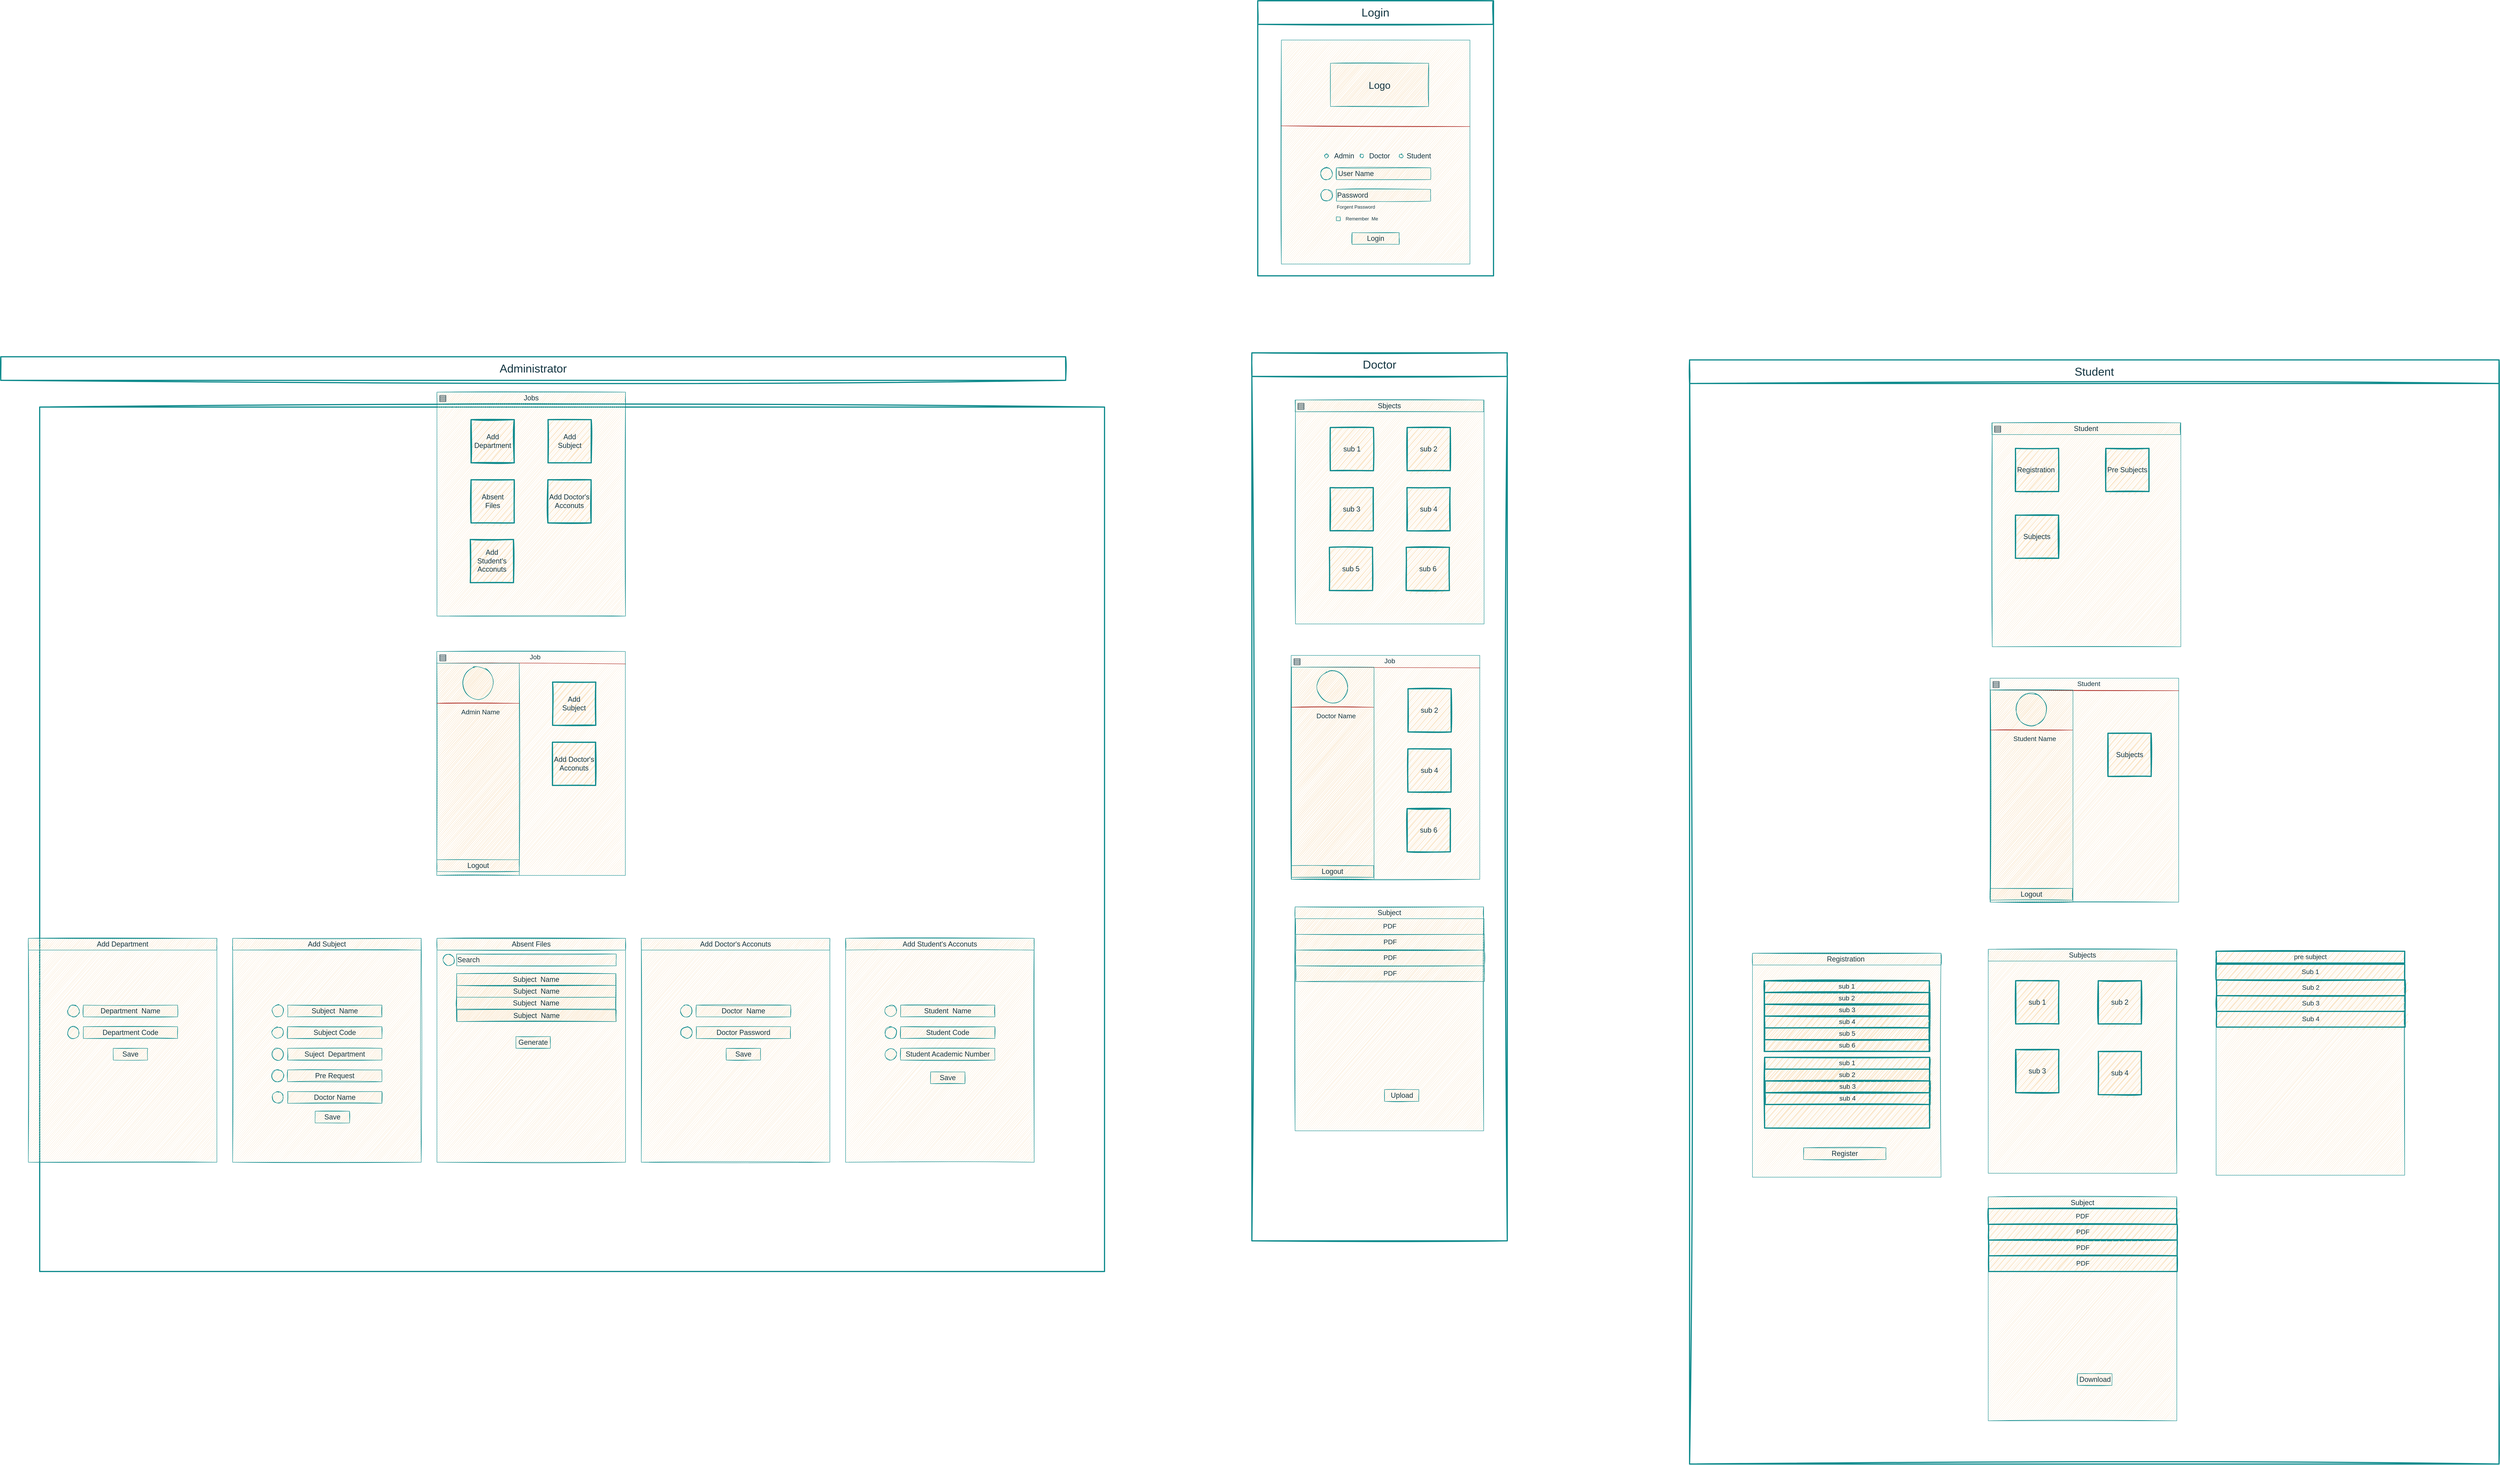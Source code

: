 <mxfile version="20.2.3" type="device"><diagram id="QL2IID3F_ySNkoBsctd7" name="Page-1"><mxGraphModel dx="8954" dy="-338" grid="0" gridSize="10" guides="1" tooltips="1" connect="1" arrows="1" fold="1" page="0" pageScale="1" pageWidth="850" pageHeight="1100" background="none" math="0" shadow="0"><root><mxCell id="0"/><mxCell id="1" parent="0"/><mxCell id="uSSM2tX6SmWe39QBtQtR-340" value="" style="rounded=0;whiteSpace=wrap;html=1;fontSize=17;strokeColor=#0F8B8D;strokeWidth=3;fillColor=none;fontColor=#143642;sketch=1;" parent="1" vertex="1"><mxGeometry x="-4255" y="1497" width="600" height="700" as="geometry"/></mxCell><mxCell id="uSSM2tX6SmWe39QBtQtR-341" value="" style="rounded=0;whiteSpace=wrap;html=1;fillColor=#FAE5C7;strokeColor=#0F8B8D;fontColor=#143642;sketch=1;" parent="1" vertex="1"><mxGeometry x="-4195" y="1596.94" width="480" height="570" as="geometry"/></mxCell><mxCell id="uSSM2tX6SmWe39QBtQtR-342" value="" style="rounded=0;whiteSpace=wrap;html=1;fontSize=18;fillColor=#FAE5C7;strokeColor=#0F8B8D;fontColor=#143642;sketch=1;" parent="1" vertex="1"><mxGeometry x="-4055" y="1921.94" width="240" height="30" as="geometry"/></mxCell><mxCell id="uSSM2tX6SmWe39QBtQtR-343" value="&lt;font style=&quot;font-size: 18px;&quot;&gt;User Name&lt;/font&gt;" style="text;html=1;strokeColor=none;fillColor=none;align=center;verticalAlign=middle;whiteSpace=wrap;rounded=0;fontColor=#143642;sketch=1;" parent="1" vertex="1"><mxGeometry x="-4055" y="1921.94" width="100" height="30" as="geometry"/></mxCell><mxCell id="uSSM2tX6SmWe39QBtQtR-344" value="" style="ellipse;whiteSpace=wrap;html=1;aspect=fixed;fontSize=18;rounded=0;fillColor=#FAE5C7;strokeColor=#0F8B8D;fontColor=#143642;sketch=1;" parent="1" vertex="1"><mxGeometry x="-4095" y="1921.94" width="30" height="30" as="geometry"/></mxCell><mxCell id="uSSM2tX6SmWe39QBtQtR-345" value="Password" style="rounded=0;whiteSpace=wrap;html=1;fontSize=18;align=left;fillColor=#FAE5C7;strokeColor=#0F8B8D;fontColor=#143642;sketch=1;" parent="1" vertex="1"><mxGeometry x="-4055" y="1976.94" width="240" height="30" as="geometry"/></mxCell><mxCell id="uSSM2tX6SmWe39QBtQtR-346" value="" style="ellipse;whiteSpace=wrap;html=1;aspect=fixed;fontSize=18;rounded=0;fillColor=#FAE5C7;strokeColor=#0F8B8D;fontColor=#143642;sketch=1;" parent="1" vertex="1"><mxGeometry x="-4095" y="1976.94" width="30" height="30" as="geometry"/></mxCell><mxCell id="uSSM2tX6SmWe39QBtQtR-347" value="Login" style="rounded=0;whiteSpace=wrap;html=1;fontSize=18;fillColor=#FAE5C7;strokeColor=#0F8B8D;fontColor=#143642;sketch=1;" parent="1" vertex="1"><mxGeometry x="-4015" y="2086.94" width="120" height="30" as="geometry"/></mxCell><mxCell id="uSSM2tX6SmWe39QBtQtR-348" value="" style="ellipse;whiteSpace=wrap;html=1;aspect=fixed;fontSize=18;rounded=0;fillColor=#FAE5C7;strokeColor=#0F8B8D;fontColor=#143642;sketch=1;" parent="1" vertex="1"><mxGeometry x="-4085" y="1886.94" width="10" height="10" as="geometry"/></mxCell><mxCell id="uSSM2tX6SmWe39QBtQtR-349" value="&lt;font style=&quot;font-size: 18px;&quot;&gt;Admin&lt;/font&gt;" style="text;html=1;strokeColor=none;fillColor=none;align=center;verticalAlign=middle;whiteSpace=wrap;rounded=0;fontColor=#143642;sketch=1;" parent="1" vertex="1"><mxGeometry x="-4065" y="1876.94" width="60" height="30" as="geometry"/></mxCell><mxCell id="uSSM2tX6SmWe39QBtQtR-350" value="" style="ellipse;whiteSpace=wrap;html=1;aspect=fixed;fontSize=18;rounded=0;fillColor=#FAE5C7;strokeColor=#0F8B8D;fontColor=#143642;sketch=1;" parent="1" vertex="1"><mxGeometry x="-3995" y="1886.94" width="10" height="10" as="geometry"/></mxCell><mxCell id="uSSM2tX6SmWe39QBtQtR-351" value="&lt;font style=&quot;font-size: 18px;&quot;&gt;Doctor&lt;/font&gt;" style="text;html=1;strokeColor=none;fillColor=none;align=center;verticalAlign=middle;whiteSpace=wrap;rounded=0;fontColor=#143642;sketch=1;" parent="1" vertex="1"><mxGeometry x="-3975" y="1876.94" width="60" height="30" as="geometry"/></mxCell><mxCell id="uSSM2tX6SmWe39QBtQtR-352" value="" style="ellipse;whiteSpace=wrap;html=1;aspect=fixed;fontSize=18;rounded=0;fillColor=#FAE5C7;strokeColor=#0F8B8D;fontColor=#143642;sketch=1;" parent="1" vertex="1"><mxGeometry x="-3895" y="1886.94" width="10" height="10" as="geometry"/></mxCell><mxCell id="uSSM2tX6SmWe39QBtQtR-353" value="&lt;font style=&quot;font-size: 18px;&quot;&gt;Student&lt;/font&gt;" style="text;html=1;strokeColor=none;fillColor=none;align=center;verticalAlign=middle;whiteSpace=wrap;rounded=0;fontColor=#143642;sketch=1;" parent="1" vertex="1"><mxGeometry x="-3875" y="1876.94" width="60" height="30" as="geometry"/></mxCell><mxCell id="uSSM2tX6SmWe39QBtQtR-354" value="&lt;font style=&quot;font-size: 12px;&quot;&gt;Forgent Password&lt;/font&gt;" style="text;html=1;strokeColor=none;fillColor=none;align=center;verticalAlign=middle;whiteSpace=wrap;rounded=0;fontColor=#143642;sketch=1;" parent="1" vertex="1"><mxGeometry x="-4085" y="2006.94" width="160" height="30" as="geometry"/></mxCell><mxCell id="uSSM2tX6SmWe39QBtQtR-355" value="" style="rounded=0;whiteSpace=wrap;html=1;fontSize=12;fillColor=#FAE5C7;strokeColor=#0F8B8D;fontColor=#143642;sketch=1;" parent="1" vertex="1"><mxGeometry x="-4055" y="2046.94" width="10" height="10" as="geometry"/></mxCell><mxCell id="uSSM2tX6SmWe39QBtQtR-356" value="Remember&amp;nbsp; Me" style="text;html=1;strokeColor=none;fillColor=none;align=center;verticalAlign=middle;whiteSpace=wrap;rounded=0;fontColor=#143642;sketch=1;" parent="1" vertex="1"><mxGeometry x="-4070" y="2046.94" width="160" height="10.06" as="geometry"/></mxCell><mxCell id="uSSM2tX6SmWe39QBtQtR-357" value="&lt;font style=&quot;font-size: 25px;&quot;&gt;Logo&lt;/font&gt;" style="rounded=0;whiteSpace=wrap;html=1;fontSize=12;fillColor=#FAE5C7;strokeColor=#0F8B8D;fontColor=#143642;sketch=1;" parent="1" vertex="1"><mxGeometry x="-4070" y="1656" width="250" height="110" as="geometry"/></mxCell><mxCell id="uSSM2tX6SmWe39QBtQtR-358" value="" style="endArrow=none;html=1;rounded=0;fontSize=25;exitX=-0.002;exitY=0.383;exitDx=0;exitDy=0;exitPerimeter=0;labelBackgroundColor=#DAD2D8;strokeColor=#A8201A;fontColor=#143642;sketch=1;" parent="1" source="uSSM2tX6SmWe39QBtQtR-341" edge="1"><mxGeometry width="50" height="50" relative="1" as="geometry"><mxPoint x="-3865" y="1836.94" as="sourcePoint"/><mxPoint x="-3715" y="1816.94" as="targetPoint"/></mxGeometry></mxCell><mxCell id="uSSM2tX6SmWe39QBtQtR-359" value="&lt;font style=&quot;font-size: 29px;&quot;&gt;Login&lt;/font&gt;" style="rounded=0;whiteSpace=wrap;html=1;fontSize=17;strokeColor=#0F8B8D;strokeWidth=3;fillColor=none;fontColor=#143642;sketch=1;" parent="1" vertex="1"><mxGeometry x="-4255" y="1497" width="599.04" height="60" as="geometry"/></mxCell><mxCell id="uSSM2tX6SmWe39QBtQtR-360" value="" style="rounded=0;whiteSpace=wrap;html=1;fontSize=17;strokeColor=#0F8B8D;strokeWidth=3;fillColor=none;fontColor=#143642;sketch=1;" parent="1" vertex="1"><mxGeometry x="-7355" y="2531" width="2710" height="2200" as="geometry"/></mxCell><mxCell id="uSSM2tX6SmWe39QBtQtR-361" value="&lt;span style=&quot;font-size: 29px;&quot;&gt;Administrator&lt;/span&gt;" style="rounded=0;whiteSpace=wrap;html=1;fontSize=17;strokeColor=#0F8B8D;strokeWidth=3;fillColor=none;fontColor=#143642;sketch=1;" parent="1" vertex="1"><mxGeometry x="-7454" y="2403" width="2710" height="60" as="geometry"/></mxCell><mxCell id="uSSM2tX6SmWe39QBtQtR-362" value="" style="rounded=0;whiteSpace=wrap;html=1;fillColor=#FAE5C7;strokeColor=#0F8B8D;fontColor=#143642;sketch=1;" parent="1" vertex="1"><mxGeometry x="-6344" y="2493" width="480" height="570" as="geometry"/></mxCell><mxCell id="uSSM2tX6SmWe39QBtQtR-363" value="Jobs" style="rounded=0;whiteSpace=wrap;html=1;fontSize=18;fillColor=#FAE5C7;strokeColor=#0F8B8D;fontColor=#143642;sketch=1;" parent="1" vertex="1"><mxGeometry x="-6344" y="2493" width="480" height="30" as="geometry"/></mxCell><mxCell id="uSSM2tX6SmWe39QBtQtR-369" value="&lt;font style=&quot;font-size: 22px;&quot;&gt;▤&lt;/font&gt;" style="text;html=1;strokeColor=none;fillColor=none;align=center;verticalAlign=middle;whiteSpace=wrap;rounded=0;fontColor=#143642;sketch=1;" parent="1" vertex="1"><mxGeometry x="-6354" y="2493" width="50" height="30" as="geometry"/></mxCell><mxCell id="uSSM2tX6SmWe39QBtQtR-370" value="" style="rounded=0;whiteSpace=wrap;html=1;fillColor=#FAE5C7;strokeColor=#0F8B8D;fontColor=#143642;sketch=1;" parent="1" vertex="1"><mxGeometry x="-6344.48" y="3153" width="480" height="570" as="geometry"/></mxCell><mxCell id="uSSM2tX6SmWe39QBtQtR-371" value="&lt;font style=&quot;font-size: 22px;&quot;&gt;▤&lt;/font&gt;" style="text;html=1;strokeColor=none;fillColor=none;align=center;verticalAlign=middle;whiteSpace=wrap;rounded=0;fontColor=#143642;sketch=1;" parent="1" vertex="1"><mxGeometry x="-6354.48" y="3153" width="50" height="30" as="geometry"/></mxCell><mxCell id="uSSM2tX6SmWe39QBtQtR-372" value="" style="endArrow=none;html=1;rounded=0;fontSize=25;exitX=-0.002;exitY=0.383;exitDx=0;exitDy=0;exitPerimeter=0;labelBackgroundColor=#DAD2D8;strokeColor=#A8201A;fontColor=#143642;sketch=1;" parent="1" edge="1"><mxGeometry width="50" height="50" relative="1" as="geometry"><mxPoint x="-6344.96" y="3183" as="sourcePoint"/><mxPoint x="-5864" y="3184.69" as="targetPoint"/></mxGeometry></mxCell><mxCell id="uSSM2tX6SmWe39QBtQtR-373" value="&lt;font style=&quot;font-size: 17px;&quot;&gt;Job&lt;/font&gt;" style="text;html=1;strokeColor=none;fillColor=none;align=center;verticalAlign=middle;whiteSpace=wrap;rounded=0;fontColor=#143642;sketch=1;" parent="1" vertex="1"><mxGeometry x="-6133.52" y="3153" width="80" height="30" as="geometry"/></mxCell><mxCell id="uSSM2tX6SmWe39QBtQtR-374" value="&lt;br&gt;&lt;br&gt;&lt;div&gt;&lt;/div&gt;&lt;br&gt;&lt;br&gt;" style="rounded=0;whiteSpace=wrap;html=1;fontSize=17;fillColor=#FAE5C7;strokeColor=#0F8B8D;fontColor=#143642;sketch=1;" parent="1" vertex="1"><mxGeometry x="-6344.48" y="3183" width="210" height="540" as="geometry"/></mxCell><mxCell id="uSSM2tX6SmWe39QBtQtR-375" value="" style="ellipse;whiteSpace=wrap;html=1;aspect=fixed;fontSize=17;rounded=0;fillColor=#FAE5C7;strokeColor=#0F8B8D;fontColor=#143642;sketch=1;" parent="1" vertex="1"><mxGeometry x="-6279.48" y="3193" width="80" height="80" as="geometry"/></mxCell><mxCell id="uSSM2tX6SmWe39QBtQtR-376" value="Admin Name" style="text;html=1;strokeColor=none;fillColor=none;align=center;verticalAlign=middle;whiteSpace=wrap;rounded=0;fontSize=17;fontColor=#143642;sketch=1;" parent="1" vertex="1"><mxGeometry x="-6286.98" y="3293" width="107.74" height="30" as="geometry"/></mxCell><mxCell id="uSSM2tX6SmWe39QBtQtR-377" value="" style="endArrow=none;html=1;rounded=0;fontSize=25;labelBackgroundColor=#DAD2D8;strokeColor=#A8201A;fontColor=#143642;sketch=1;" parent="1" edge="1"><mxGeometry width="50" height="50" relative="1" as="geometry"><mxPoint x="-6344.48" y="3285" as="sourcePoint"/><mxPoint x="-6134.48" y="3285" as="targetPoint"/></mxGeometry></mxCell><mxCell id="uSSM2tX6SmWe39QBtQtR-380" value="Logout" style="rounded=0;whiteSpace=wrap;html=1;fontSize=18;fillColor=#FAE5C7;strokeColor=#0F8B8D;fontColor=#143642;sketch=1;" parent="1" vertex="1"><mxGeometry x="-6344.48" y="3683" width="210" height="30" as="geometry"/></mxCell><mxCell id="uSSM2tX6SmWe39QBtQtR-383" value="" style="rounded=0;whiteSpace=wrap;html=1;fillColor=#FAE5C7;strokeColor=#0F8B8D;fontColor=#143642;sketch=1;" parent="1" vertex="1"><mxGeometry x="-7384" y="3883" width="480" height="570" as="geometry"/></mxCell><mxCell id="uSSM2tX6SmWe39QBtQtR-384" value="Add Department" style="rounded=0;whiteSpace=wrap;html=1;fontSize=18;fillColor=#FAE5C7;strokeColor=#0F8B8D;fontColor=#143642;sketch=1;" parent="1" vertex="1"><mxGeometry x="-7384" y="3883" width="480" height="30" as="geometry"/></mxCell><mxCell id="uSSM2tX6SmWe39QBtQtR-385" value="Department&amp;nbsp; Name" style="rounded=0;whiteSpace=wrap;html=1;fontSize=18;fillColor=#FAE5C7;strokeColor=#0F8B8D;fontColor=#143642;sketch=1;" parent="1" vertex="1"><mxGeometry x="-7244" y="4053" width="240" height="30" as="geometry"/></mxCell><mxCell id="uSSM2tX6SmWe39QBtQtR-386" value="" style="ellipse;whiteSpace=wrap;html=1;aspect=fixed;fontSize=18;rounded=0;fillColor=#FAE5C7;strokeColor=#0F8B8D;fontColor=#143642;sketch=1;" parent="1" vertex="1"><mxGeometry x="-7284" y="4053" width="30" height="30" as="geometry"/></mxCell><mxCell id="uSSM2tX6SmWe39QBtQtR-387" value="Department Code" style="rounded=0;whiteSpace=wrap;html=1;fontSize=18;align=center;fillColor=#FAE5C7;strokeColor=#0F8B8D;fontColor=#143642;sketch=1;" parent="1" vertex="1"><mxGeometry x="-7244" y="4108" width="240" height="30" as="geometry"/></mxCell><mxCell id="uSSM2tX6SmWe39QBtQtR-388" value="" style="ellipse;whiteSpace=wrap;html=1;aspect=fixed;fontSize=18;rounded=0;fillColor=#FAE5C7;strokeColor=#0F8B8D;fontColor=#143642;sketch=1;" parent="1" vertex="1"><mxGeometry x="-7284" y="4108" width="30" height="30" as="geometry"/></mxCell><mxCell id="uSSM2tX6SmWe39QBtQtR-389" value="Save" style="rounded=0;whiteSpace=wrap;html=1;fontSize=18;fillColor=#FAE5C7;strokeColor=#0F8B8D;fontColor=#143642;sketch=1;" parent="1" vertex="1"><mxGeometry x="-7167.75" y="4163" width="87.5" height="30" as="geometry"/></mxCell><mxCell id="uSSM2tX6SmWe39QBtQtR-390" value="" style="rounded=0;whiteSpace=wrap;html=1;fillColor=#FAE5C7;strokeColor=#0F8B8D;fontColor=#143642;sketch=1;" parent="1" vertex="1"><mxGeometry x="-6864" y="3883" width="480" height="570" as="geometry"/></mxCell><mxCell id="uSSM2tX6SmWe39QBtQtR-391" value="Add Subject" style="rounded=0;whiteSpace=wrap;html=1;fontSize=18;fillColor=#FAE5C7;strokeColor=#0F8B8D;fontColor=#143642;sketch=1;" parent="1" vertex="1"><mxGeometry x="-6864" y="3883" width="480" height="30" as="geometry"/></mxCell><mxCell id="uSSM2tX6SmWe39QBtQtR-392" value="Subject&amp;nbsp; Name" style="rounded=0;whiteSpace=wrap;html=1;fontSize=18;fillColor=#FAE5C7;strokeColor=#0F8B8D;fontColor=#143642;sketch=1;" parent="1" vertex="1"><mxGeometry x="-6724" y="4053" width="240" height="30" as="geometry"/></mxCell><mxCell id="uSSM2tX6SmWe39QBtQtR-393" value="" style="ellipse;whiteSpace=wrap;html=1;aspect=fixed;fontSize=18;rounded=0;fillColor=#FAE5C7;strokeColor=#0F8B8D;fontColor=#143642;sketch=1;" parent="1" vertex="1"><mxGeometry x="-6764" y="4053" width="30" height="30" as="geometry"/></mxCell><mxCell id="uSSM2tX6SmWe39QBtQtR-394" value="Subject Code" style="rounded=0;whiteSpace=wrap;html=1;fontSize=18;align=center;fillColor=#FAE5C7;strokeColor=#0F8B8D;fontColor=#143642;sketch=1;" parent="1" vertex="1"><mxGeometry x="-6724" y="4108" width="240" height="30" as="geometry"/></mxCell><mxCell id="uSSM2tX6SmWe39QBtQtR-395" value="" style="ellipse;whiteSpace=wrap;html=1;aspect=fixed;fontSize=18;rounded=0;fillColor=#FAE5C7;strokeColor=#0F8B8D;fontColor=#143642;sketch=1;" parent="1" vertex="1"><mxGeometry x="-6764" y="4108" width="30" height="30" as="geometry"/></mxCell><mxCell id="uSSM2tX6SmWe39QBtQtR-396" value="Save" style="rounded=0;whiteSpace=wrap;html=1;fontSize=18;fillColor=#FAE5C7;strokeColor=#0F8B8D;fontColor=#143642;sketch=1;" parent="1" vertex="1"><mxGeometry x="-6654" y="4323" width="87.5" height="30" as="geometry"/></mxCell><mxCell id="uSSM2tX6SmWe39QBtQtR-397" value="" style="rounded=0;whiteSpace=wrap;html=1;fillColor=#FAE5C7;strokeColor=#0F8B8D;fontColor=#143642;sketch=1;" parent="1" vertex="1"><mxGeometry x="-6344" y="3883" width="480" height="570" as="geometry"/></mxCell><mxCell id="uSSM2tX6SmWe39QBtQtR-398" value="Absent Files" style="rounded=0;whiteSpace=wrap;html=1;fontSize=18;fillColor=#FAE5C7;strokeColor=#0F8B8D;fontColor=#143642;sketch=1;" parent="1" vertex="1"><mxGeometry x="-6344" y="3883" width="480" height="30" as="geometry"/></mxCell><mxCell id="uSSM2tX6SmWe39QBtQtR-399" value="" style="rounded=0;whiteSpace=wrap;html=1;fillColor=#FAE5C7;strokeColor=#0F8B8D;fontColor=#143642;sketch=1;" parent="1" vertex="1"><mxGeometry x="-5824" y="3883" width="480" height="570" as="geometry"/></mxCell><mxCell id="uSSM2tX6SmWe39QBtQtR-400" value="Add Doctor's Acconuts" style="rounded=0;whiteSpace=wrap;html=1;fontSize=18;fillColor=#FAE5C7;strokeColor=#0F8B8D;fontColor=#143642;sketch=1;" parent="1" vertex="1"><mxGeometry x="-5824" y="3883" width="480" height="30" as="geometry"/></mxCell><mxCell id="uSSM2tX6SmWe39QBtQtR-401" value="Doctor&amp;nbsp; Name" style="rounded=0;whiteSpace=wrap;html=1;fontSize=18;fillColor=#FAE5C7;strokeColor=#0F8B8D;fontColor=#143642;sketch=1;" parent="1" vertex="1"><mxGeometry x="-5684" y="4053" width="240" height="30" as="geometry"/></mxCell><mxCell id="uSSM2tX6SmWe39QBtQtR-402" value="" style="ellipse;whiteSpace=wrap;html=1;aspect=fixed;fontSize=18;rounded=0;fillColor=#FAE5C7;strokeColor=#0F8B8D;fontColor=#143642;sketch=1;" parent="1" vertex="1"><mxGeometry x="-5724" y="4053" width="30" height="30" as="geometry"/></mxCell><mxCell id="uSSM2tX6SmWe39QBtQtR-403" value="Doctor Password" style="rounded=0;whiteSpace=wrap;html=1;fontSize=18;align=center;fillColor=#FAE5C7;strokeColor=#0F8B8D;fontColor=#143642;sketch=1;" parent="1" vertex="1"><mxGeometry x="-5684" y="4108" width="240" height="30" as="geometry"/></mxCell><mxCell id="uSSM2tX6SmWe39QBtQtR-404" value="" style="ellipse;whiteSpace=wrap;html=1;aspect=fixed;fontSize=18;rounded=0;fillColor=#FAE5C7;strokeColor=#0F8B8D;fontColor=#143642;sketch=1;" parent="1" vertex="1"><mxGeometry x="-5724" y="4108" width="30" height="30" as="geometry"/></mxCell><mxCell id="uSSM2tX6SmWe39QBtQtR-405" value="Save" style="rounded=0;whiteSpace=wrap;html=1;fontSize=18;fillColor=#FAE5C7;strokeColor=#0F8B8D;fontColor=#143642;sketch=1;" parent="1" vertex="1"><mxGeometry x="-5607.75" y="4163" width="87.5" height="30" as="geometry"/></mxCell><mxCell id="uSSM2tX6SmWe39QBtQtR-406" value="" style="rounded=0;whiteSpace=wrap;html=1;fillColor=#FAE5C7;strokeColor=#0F8B8D;fontColor=#143642;sketch=1;" parent="1" vertex="1"><mxGeometry x="-5304" y="3883" width="480" height="570" as="geometry"/></mxCell><mxCell id="uSSM2tX6SmWe39QBtQtR-407" value="Add Student's Acconuts" style="rounded=0;whiteSpace=wrap;html=1;fontSize=18;fillColor=#FAE5C7;strokeColor=#0F8B8D;fontColor=#143642;sketch=1;" parent="1" vertex="1"><mxGeometry x="-5304" y="3883" width="480" height="30" as="geometry"/></mxCell><mxCell id="uSSM2tX6SmWe39QBtQtR-408" value="Student&amp;nbsp; Name" style="rounded=0;whiteSpace=wrap;html=1;fontSize=18;fillColor=#FAE5C7;strokeColor=#0F8B8D;fontColor=#143642;sketch=1;" parent="1" vertex="1"><mxGeometry x="-5164" y="4053" width="240" height="30" as="geometry"/></mxCell><mxCell id="uSSM2tX6SmWe39QBtQtR-409" value="" style="ellipse;whiteSpace=wrap;html=1;aspect=fixed;fontSize=18;rounded=0;fillColor=#FAE5C7;strokeColor=#0F8B8D;fontColor=#143642;sketch=1;" parent="1" vertex="1"><mxGeometry x="-5204" y="4053" width="30" height="30" as="geometry"/></mxCell><mxCell id="uSSM2tX6SmWe39QBtQtR-410" value="Student Code" style="rounded=0;whiteSpace=wrap;html=1;fontSize=18;align=center;fillColor=#FAE5C7;strokeColor=#0F8B8D;fontColor=#143642;sketch=1;" parent="1" vertex="1"><mxGeometry x="-5164" y="4108" width="240" height="30" as="geometry"/></mxCell><mxCell id="uSSM2tX6SmWe39QBtQtR-411" value="" style="ellipse;whiteSpace=wrap;html=1;aspect=fixed;fontSize=18;rounded=0;fillColor=#FAE5C7;strokeColor=#0F8B8D;fontColor=#143642;sketch=1;" parent="1" vertex="1"><mxGeometry x="-5204" y="4108" width="30" height="30" as="geometry"/></mxCell><mxCell id="uSSM2tX6SmWe39QBtQtR-412" value="Save" style="rounded=0;whiteSpace=wrap;html=1;fontSize=18;fillColor=#FAE5C7;strokeColor=#0F8B8D;fontColor=#143642;sketch=1;" parent="1" vertex="1"><mxGeometry x="-5087.75" y="4223" width="87.5" height="30" as="geometry"/></mxCell><mxCell id="uSSM2tX6SmWe39QBtQtR-413" value="Suject&amp;nbsp; Department" style="rounded=0;whiteSpace=wrap;html=1;fontSize=18;fillColor=#FAE5C7;strokeColor=#0F8B8D;fontColor=#143642;sketch=1;" parent="1" vertex="1"><mxGeometry x="-6724" y="4163" width="240" height="30" as="geometry"/></mxCell><mxCell id="uSSM2tX6SmWe39QBtQtR-414" value="" style="ellipse;whiteSpace=wrap;html=1;aspect=fixed;fontSize=18;rounded=0;fillColor=#FAE5C7;strokeColor=#0F8B8D;fontColor=#143642;sketch=1;" parent="1" vertex="1"><mxGeometry x="-6764" y="4163" width="30" height="30" as="geometry"/></mxCell><mxCell id="uSSM2tX6SmWe39QBtQtR-415" value="Pre Request" style="rounded=0;whiteSpace=wrap;html=1;fontSize=18;align=center;fillColor=#FAE5C7;strokeColor=#0F8B8D;fontColor=#143642;sketch=1;" parent="1" vertex="1"><mxGeometry x="-6724" y="4218" width="240" height="30" as="geometry"/></mxCell><mxCell id="uSSM2tX6SmWe39QBtQtR-416" value="" style="ellipse;whiteSpace=wrap;html=1;aspect=fixed;fontSize=18;rounded=0;fillColor=#FAE5C7;strokeColor=#0F8B8D;fontColor=#143642;sketch=1;" parent="1" vertex="1"><mxGeometry x="-6764" y="4218" width="30" height="30" as="geometry"/></mxCell><mxCell id="uSSM2tX6SmWe39QBtQtR-417" value="Generate" style="rounded=0;whiteSpace=wrap;html=1;fontSize=18;fillColor=#FAE5C7;strokeColor=#0F8B8D;fontColor=#143642;sketch=1;" parent="1" vertex="1"><mxGeometry x="-6142.99" y="4133" width="87.5" height="30" as="geometry"/></mxCell><mxCell id="uSSM2tX6SmWe39QBtQtR-418" value="Student Academic Number" style="rounded=0;whiteSpace=wrap;html=1;fontSize=18;align=center;fillColor=#FAE5C7;strokeColor=#0F8B8D;fontColor=#143642;sketch=1;" parent="1" vertex="1"><mxGeometry x="-5164" y="4163" width="240" height="30" as="geometry"/></mxCell><mxCell id="uSSM2tX6SmWe39QBtQtR-419" value="" style="ellipse;whiteSpace=wrap;html=1;aspect=fixed;fontSize=18;rounded=0;fillColor=#FAE5C7;strokeColor=#0F8B8D;fontColor=#143642;sketch=1;" parent="1" vertex="1"><mxGeometry x="-5204" y="4163" width="30" height="30" as="geometry"/></mxCell><mxCell id="uSSM2tX6SmWe39QBtQtR-420" value="Doctor Name" style="rounded=0;whiteSpace=wrap;html=1;fontSize=18;align=center;fillColor=#FAE5C7;strokeColor=#0F8B8D;fontColor=#143642;sketch=1;" parent="1" vertex="1"><mxGeometry x="-6724" y="4273" width="240" height="30" as="geometry"/></mxCell><mxCell id="uSSM2tX6SmWe39QBtQtR-421" value="" style="ellipse;whiteSpace=wrap;html=1;aspect=fixed;fontSize=18;rounded=0;fillColor=#FAE5C7;strokeColor=#0F8B8D;fontColor=#143642;sketch=1;" parent="1" vertex="1"><mxGeometry x="-6764" y="4273" width="30" height="30" as="geometry"/></mxCell><mxCell id="uSSM2tX6SmWe39QBtQtR-422" value="Search" style="rounded=0;whiteSpace=wrap;html=1;fontSize=18;align=left;fillColor=#FAE5C7;strokeColor=#0F8B8D;fontColor=#143642;sketch=1;" parent="1" vertex="1"><mxGeometry x="-6294" y="3923" width="406.25" height="30" as="geometry"/></mxCell><mxCell id="uSSM2tX6SmWe39QBtQtR-423" value="" style="ellipse;whiteSpace=wrap;html=1;aspect=fixed;fontSize=18;rounded=0;fillColor=#FAE5C7;strokeColor=#0F8B8D;fontColor=#143642;sketch=1;" parent="1" vertex="1"><mxGeometry x="-6329.24" y="3923" width="30" height="30" as="geometry"/></mxCell><mxCell id="uSSM2tX6SmWe39QBtQtR-424" value="" style="rounded=0;whiteSpace=wrap;html=1;fillColor=#FAE5C7;strokeColor=#0F8B8D;fontColor=#143642;sketch=1;" parent="1" vertex="1"><mxGeometry x="-6294" y="3973" width="405.72" height="122" as="geometry"/></mxCell><mxCell id="uSSM2tX6SmWe39QBtQtR-425" value="Subject&amp;nbsp; Name" style="rounded=0;whiteSpace=wrap;html=1;fontSize=18;fillColor=#FAE5C7;strokeColor=#0F8B8D;fontColor=#143642;sketch=1;" parent="1" vertex="1"><mxGeometry x="-6294" y="3973" width="405" height="30" as="geometry"/></mxCell><mxCell id="uSSM2tX6SmWe39QBtQtR-426" value="Subject&amp;nbsp; Name" style="rounded=0;whiteSpace=wrap;html=1;fontSize=18;fillColor=#FAE5C7;strokeColor=#0F8B8D;fontColor=#143642;sketch=1;" parent="1" vertex="1"><mxGeometry x="-6294" y="4003" width="406" height="30" as="geometry"/></mxCell><mxCell id="uSSM2tX6SmWe39QBtQtR-427" value="Subject&amp;nbsp; Name" style="rounded=0;whiteSpace=wrap;html=1;fontSize=18;fillColor=#FAE5C7;strokeColor=#0F8B8D;fontColor=#143642;sketch=1;" parent="1" vertex="1"><mxGeometry x="-6294" y="4033" width="405" height="30" as="geometry"/></mxCell><mxCell id="uSSM2tX6SmWe39QBtQtR-430" value="" style="rounded=0;whiteSpace=wrap;html=1;fontSize=17;strokeColor=#0F8B8D;strokeWidth=3;fillColor=none;fontColor=#143642;sketch=1;" parent="1" vertex="1"><mxGeometry x="-4270" y="2453" width="650" height="2200" as="geometry"/></mxCell><mxCell id="uSSM2tX6SmWe39QBtQtR-431" value="&lt;span style=&quot;font-size: 29px;&quot;&gt;Doctor&lt;/span&gt;" style="rounded=0;whiteSpace=wrap;html=1;fontSize=17;strokeColor=#0F8B8D;strokeWidth=3;fillColor=none;fontColor=#143642;sketch=1;" parent="1" vertex="1"><mxGeometry x="-4270" y="2393" width="650" height="60" as="geometry"/></mxCell><mxCell id="uSSM2tX6SmWe39QBtQtR-513" value="" style="rounded=0;whiteSpace=wrap;html=1;fillColor=#FAE5C7;strokeColor=#0F8B8D;fontColor=#143642;sketch=1;" parent="1" vertex="1"><mxGeometry x="-4170" y="3163" width="480" height="570" as="geometry"/></mxCell><mxCell id="uSSM2tX6SmWe39QBtQtR-515" value="&lt;font style=&quot;font-size: 22px;&quot;&gt;▤&lt;/font&gt;" style="text;html=1;strokeColor=none;fillColor=none;align=center;verticalAlign=middle;whiteSpace=wrap;rounded=0;fontColor=#143642;sketch=1;" parent="1" vertex="1"><mxGeometry x="-4180" y="3163" width="50" height="30" as="geometry"/></mxCell><mxCell id="uSSM2tX6SmWe39QBtQtR-516" value="" style="endArrow=none;html=1;rounded=0;fontSize=25;exitX=-0.002;exitY=0.383;exitDx=0;exitDy=0;exitPerimeter=0;labelBackgroundColor=#DAD2D8;strokeColor=#A8201A;fontColor=#143642;sketch=1;" parent="1" edge="1"><mxGeometry width="50" height="50" relative="1" as="geometry"><mxPoint x="-4170.48" y="3193" as="sourcePoint"/><mxPoint x="-3689.52" y="3194.69" as="targetPoint"/></mxGeometry></mxCell><mxCell id="uSSM2tX6SmWe39QBtQtR-517" value="&lt;font style=&quot;font-size: 17px;&quot;&gt;Job&lt;/font&gt;" style="text;html=1;strokeColor=none;fillColor=none;align=center;verticalAlign=middle;whiteSpace=wrap;rounded=0;fontColor=#143642;sketch=1;" parent="1" vertex="1"><mxGeometry x="-3959.04" y="3163" width="80" height="30" as="geometry"/></mxCell><mxCell id="uSSM2tX6SmWe39QBtQtR-518" value="&lt;br&gt;&lt;br&gt;&lt;div&gt;&lt;/div&gt;&lt;br&gt;&lt;br&gt;" style="rounded=0;whiteSpace=wrap;html=1;fontSize=17;fillColor=#FAE5C7;strokeColor=#0F8B8D;fontColor=#143642;sketch=1;" parent="1" vertex="1"><mxGeometry x="-4169.04" y="3193" width="210" height="540" as="geometry"/></mxCell><mxCell id="uSSM2tX6SmWe39QBtQtR-519" value="" style="ellipse;whiteSpace=wrap;html=1;aspect=fixed;fontSize=17;rounded=0;fillColor=#FAE5C7;strokeColor=#0F8B8D;fontColor=#143642;sketch=1;" parent="1" vertex="1"><mxGeometry x="-4105" y="3203" width="80" height="80" as="geometry"/></mxCell><mxCell id="uSSM2tX6SmWe39QBtQtR-520" value="Doctor Name" style="text;html=1;strokeColor=none;fillColor=none;align=center;verticalAlign=middle;whiteSpace=wrap;rounded=0;fontSize=17;fontColor=#143642;sketch=1;" parent="1" vertex="1"><mxGeometry x="-4112.5" y="3303" width="112.5" height="30" as="geometry"/></mxCell><mxCell id="uSSM2tX6SmWe39QBtQtR-521" value="" style="endArrow=none;html=1;rounded=0;fontSize=25;labelBackgroundColor=#DAD2D8;strokeColor=#A8201A;fontColor=#143642;sketch=1;" parent="1" edge="1"><mxGeometry width="50" height="50" relative="1" as="geometry"><mxPoint x="-4170" y="3295" as="sourcePoint"/><mxPoint x="-3960" y="3295" as="targetPoint"/></mxGeometry></mxCell><mxCell id="uSSM2tX6SmWe39QBtQtR-522" value="Logout" style="rounded=0;whiteSpace=wrap;html=1;fontSize=18;fillColor=#FAE5C7;strokeColor=#0F8B8D;fontColor=#143642;sketch=1;" parent="1" vertex="1"><mxGeometry x="-4170" y="3698" width="210" height="30" as="geometry"/></mxCell><mxCell id="uSSM2tX6SmWe39QBtQtR-523" value="" style="rounded=0;whiteSpace=wrap;html=1;fillColor=#FAE5C7;strokeColor=#0F8B8D;fontColor=#143642;sketch=1;" parent="1" vertex="1"><mxGeometry x="-4160" y="3803" width="480" height="570" as="geometry"/></mxCell><mxCell id="uSSM2tX6SmWe39QBtQtR-524" value="Subject" style="rounded=0;whiteSpace=wrap;html=1;fontSize=18;fillColor=#FAE5C7;strokeColor=#0F8B8D;fontColor=#143642;sketch=1;" parent="1" vertex="1"><mxGeometry x="-4160" y="3803" width="480" height="30" as="geometry"/></mxCell><mxCell id="uSSM2tX6SmWe39QBtQtR-525" value="" style="rounded=0;whiteSpace=wrap;html=1;fillColor=#FAE5C7;strokeColor=#0F8B8D;fontColor=#143642;sketch=1;" parent="1" vertex="1"><mxGeometry x="-4159.04" y="2513" width="480" height="570" as="geometry"/></mxCell><mxCell id="uSSM2tX6SmWe39QBtQtR-531" value="Sbjects" style="rounded=0;whiteSpace=wrap;html=1;fontSize=18;fillColor=#FAE5C7;strokeColor=#0F8B8D;fontColor=#143642;sketch=1;" parent="1" vertex="1"><mxGeometry x="-4160" y="2513" width="480" height="30" as="geometry"/></mxCell><mxCell id="uSSM2tX6SmWe39QBtQtR-532" value="&lt;font style=&quot;font-size: 22px;&quot;&gt;▤&lt;/font&gt;" style="text;html=1;strokeColor=none;fillColor=none;align=center;verticalAlign=middle;whiteSpace=wrap;rounded=0;fontColor=#143642;sketch=1;" parent="1" vertex="1"><mxGeometry x="-4170" y="2513" width="50" height="30" as="geometry"/></mxCell><mxCell id="uSSM2tX6SmWe39QBtQtR-536" value="PDF" style="rounded=0;whiteSpace=wrap;html=1;fontSize=17;strokeColor=#0F8B8D;strokeWidth=1;fillColor=#FAE5C7;fontColor=#143642;sketch=1;" parent="1" vertex="1"><mxGeometry x="-4159.04" y="3833" width="480" height="40" as="geometry"/></mxCell><mxCell id="uSSM2tX6SmWe39QBtQtR-537" value="PDF" style="rounded=0;whiteSpace=wrap;html=1;fontSize=17;strokeColor=#0F8B8D;strokeWidth=1;fillColor=#FAE5C7;fontColor=#143642;sketch=1;" parent="1" vertex="1"><mxGeometry x="-4158.08" y="3873" width="480" height="40" as="geometry"/></mxCell><mxCell id="uSSM2tX6SmWe39QBtQtR-538" value="PDF" style="rounded=0;whiteSpace=wrap;html=1;fontSize=17;strokeColor=#0F8B8D;strokeWidth=1;fillColor=#FAE5C7;fontColor=#143642;sketch=1;" parent="1" vertex="1"><mxGeometry x="-4158.08" y="3913" width="480" height="40" as="geometry"/></mxCell><mxCell id="uSSM2tX6SmWe39QBtQtR-539" value="PDF" style="rounded=0;whiteSpace=wrap;html=1;fontSize=17;strokeColor=#0F8B8D;strokeWidth=1;fillColor=#FAE5C7;fontColor=#143642;sketch=1;" parent="1" vertex="1"><mxGeometry x="-4158.08" y="3953" width="480" height="40" as="geometry"/></mxCell><mxCell id="uSSM2tX6SmWe39QBtQtR-540" value="Upload" style="rounded=0;whiteSpace=wrap;html=1;fontSize=18;fillColor=#FAE5C7;strokeColor=#0F8B8D;fontColor=#143642;sketch=1;" parent="1" vertex="1"><mxGeometry x="-3932.5" y="4268" width="87.5" height="30" as="geometry"/></mxCell><mxCell id="uSSM2tX6SmWe39QBtQtR-541" value="" style="rounded=0;whiteSpace=wrap;html=1;fontSize=17;strokeColor=#0F8B8D;strokeWidth=3;fillColor=none;fontColor=#143642;sketch=1;" parent="1" vertex="1"><mxGeometry x="-3156" y="2411" width="2060" height="2810" as="geometry"/></mxCell><mxCell id="uSSM2tX6SmWe39QBtQtR-542" value="&lt;span style=&quot;font-size: 29px;&quot;&gt;Student&lt;/span&gt;" style="rounded=0;whiteSpace=wrap;html=1;fontSize=17;strokeColor=#0F8B8D;strokeWidth=3;fillColor=none;fontColor=#143642;sketch=1;" parent="1" vertex="1"><mxGeometry x="-3156" y="2411" width="2060" height="60" as="geometry"/></mxCell><mxCell id="uSSM2tX6SmWe39QBtQtR-543" value="" style="rounded=0;whiteSpace=wrap;html=1;fillColor=#FAE5C7;strokeColor=#0F8B8D;fontColor=#143642;sketch=1;" parent="1" vertex="1"><mxGeometry x="-2385.76" y="2571" width="480" height="570" as="geometry"/></mxCell><mxCell id="uSSM2tX6SmWe39QBtQtR-544" value="&lt;span style=&quot;font-size: 18px;&quot;&gt;Registration&amp;nbsp;&lt;/span&gt;" style="whiteSpace=wrap;html=1;aspect=fixed;fontSize=17;strokeColor=#0F8B8D;strokeWidth=3;fillColor=#FAE5C7;rounded=0;fontColor=#143642;sketch=1;" parent="1" vertex="1"><mxGeometry x="-2326.72" y="2636.12" width="109.88" height="109.88" as="geometry"/></mxCell><mxCell id="uSSM2tX6SmWe39QBtQtR-545" value="Student" style="rounded=0;whiteSpace=wrap;html=1;fontSize=18;fillColor=#FAE5C7;strokeColor=#0F8B8D;fontColor=#143642;sketch=1;" parent="1" vertex="1"><mxGeometry x="-2386.72" y="2571" width="480" height="30" as="geometry"/></mxCell><mxCell id="uSSM2tX6SmWe39QBtQtR-546" value="&lt;font style=&quot;font-size: 22px;&quot;&gt;▤&lt;/font&gt;" style="text;html=1;strokeColor=none;fillColor=none;align=center;verticalAlign=middle;whiteSpace=wrap;rounded=0;fontColor=#143642;sketch=1;" parent="1" vertex="1"><mxGeometry x="-2396.72" y="2571" width="50" height="30" as="geometry"/></mxCell><mxCell id="uSSM2tX6SmWe39QBtQtR-547" value="&lt;span style=&quot;font-size: 18px;&quot;&gt;Pre Subjects&lt;/span&gt;" style="whiteSpace=wrap;html=1;aspect=fixed;fontSize=17;strokeColor=#0F8B8D;strokeWidth=3;fillColor=#FAE5C7;rounded=0;fontColor=#143642;sketch=1;" parent="1" vertex="1"><mxGeometry x="-2096.72" y="2636.12" width="109.88" height="109.88" as="geometry"/></mxCell><mxCell id="uSSM2tX6SmWe39QBtQtR-548" value="" style="rounded=0;whiteSpace=wrap;html=1;fillColor=#FAE5C7;strokeColor=#0F8B8D;fontColor=#143642;sketch=1;" parent="1" vertex="1"><mxGeometry x="-2391.24" y="3221" width="480" height="570" as="geometry"/></mxCell><mxCell id="uSSM2tX6SmWe39QBtQtR-549" value="&lt;font style=&quot;font-size: 22px;&quot;&gt;▤&lt;/font&gt;" style="text;html=1;strokeColor=none;fillColor=none;align=center;verticalAlign=middle;whiteSpace=wrap;rounded=0;fontColor=#143642;sketch=1;" parent="1" vertex="1"><mxGeometry x="-2401.24" y="3221" width="50" height="30" as="geometry"/></mxCell><mxCell id="uSSM2tX6SmWe39QBtQtR-550" value="" style="endArrow=none;html=1;rounded=0;fontSize=25;exitX=-0.002;exitY=0.383;exitDx=0;exitDy=0;exitPerimeter=0;labelBackgroundColor=#DAD2D8;strokeColor=#A8201A;fontColor=#143642;sketch=1;" parent="1" edge="1"><mxGeometry width="50" height="50" relative="1" as="geometry"><mxPoint x="-2391.72" y="3251" as="sourcePoint"/><mxPoint x="-1910.76" y="3252.69" as="targetPoint"/></mxGeometry></mxCell><mxCell id="uSSM2tX6SmWe39QBtQtR-551" value="&lt;font style=&quot;font-size: 17px;&quot;&gt;Student&lt;/font&gt;" style="text;html=1;strokeColor=none;fillColor=none;align=center;verticalAlign=middle;whiteSpace=wrap;rounded=0;fontColor=#143642;sketch=1;" parent="1" vertex="1"><mxGeometry x="-2180.28" y="3221" width="80" height="30" as="geometry"/></mxCell><mxCell id="uSSM2tX6SmWe39QBtQtR-552" value="&lt;br&gt;&lt;br&gt;&lt;div&gt;&lt;/div&gt;&lt;br&gt;&lt;br&gt;" style="rounded=0;whiteSpace=wrap;html=1;fontSize=17;fillColor=#FAE5C7;strokeColor=#0F8B8D;fontColor=#143642;sketch=1;" parent="1" vertex="1"><mxGeometry x="-2390.28" y="3251" width="210" height="540" as="geometry"/></mxCell><mxCell id="uSSM2tX6SmWe39QBtQtR-553" value="" style="ellipse;whiteSpace=wrap;html=1;aspect=fixed;fontSize=17;rounded=0;fillColor=#FAE5C7;strokeColor=#0F8B8D;fontColor=#143642;sketch=1;" parent="1" vertex="1"><mxGeometry x="-2326.24" y="3261" width="80" height="80" as="geometry"/></mxCell><mxCell id="uSSM2tX6SmWe39QBtQtR-554" value="Student Name" style="text;html=1;strokeColor=none;fillColor=none;align=center;verticalAlign=middle;whiteSpace=wrap;rounded=0;fontSize=17;fontColor=#143642;sketch=1;" parent="1" vertex="1"><mxGeometry x="-2333.74" y="3361" width="112.5" height="30" as="geometry"/></mxCell><mxCell id="uSSM2tX6SmWe39QBtQtR-555" value="" style="endArrow=none;html=1;rounded=0;fontSize=25;labelBackgroundColor=#DAD2D8;strokeColor=#A8201A;fontColor=#143642;sketch=1;" parent="1" edge="1"><mxGeometry width="50" height="50" relative="1" as="geometry"><mxPoint x="-2391.24" y="3353" as="sourcePoint"/><mxPoint x="-2181.24" y="3353" as="targetPoint"/></mxGeometry></mxCell><mxCell id="uSSM2tX6SmWe39QBtQtR-556" value="Logout" style="rounded=0;whiteSpace=wrap;html=1;fontSize=18;fillColor=#FAE5C7;strokeColor=#0F8B8D;fontColor=#143642;sketch=1;" parent="1" vertex="1"><mxGeometry x="-2391.24" y="3756" width="210" height="30" as="geometry"/></mxCell><mxCell id="uSSM2tX6SmWe39QBtQtR-557" value="&lt;span style=&quot;font-size: 18px;&quot;&gt;Subjects&lt;/span&gt;" style="whiteSpace=wrap;html=1;aspect=fixed;fontSize=17;strokeColor=#0F8B8D;strokeWidth=3;fillColor=#FAE5C7;rounded=0;fontColor=#143642;sketch=1;" parent="1" vertex="1"><mxGeometry x="-2091.24" y="3361.12" width="109.88" height="109.88" as="geometry"/></mxCell><mxCell id="uSSM2tX6SmWe39QBtQtR-558" value="" style="rounded=0;whiteSpace=wrap;html=1;fillColor=#FAE5C7;strokeColor=#0F8B8D;fontColor=#143642;sketch=1;" parent="1" vertex="1"><mxGeometry x="-2996" y="3921" width="480" height="570" as="geometry"/></mxCell><mxCell id="uSSM2tX6SmWe39QBtQtR-559" value="Registration&amp;nbsp;" style="rounded=0;whiteSpace=wrap;html=1;fontSize=18;fillColor=#FAE5C7;strokeColor=#0F8B8D;fontColor=#143642;sketch=1;" parent="1" vertex="1"><mxGeometry x="-2996" y="3921" width="480" height="30" as="geometry"/></mxCell><mxCell id="uSSM2tX6SmWe39QBtQtR-560" value="" style="rounded=0;whiteSpace=wrap;html=1;fillColor=#FAE5C7;strokeColor=#0F8B8D;fontColor=#143642;sketch=1;" parent="1" vertex="1"><mxGeometry x="-2396" y="3911" width="480" height="570" as="geometry"/></mxCell><mxCell id="uSSM2tX6SmWe39QBtQtR-561" value="Subjects" style="rounded=0;whiteSpace=wrap;html=1;fontSize=18;fillColor=#FAE5C7;strokeColor=#0F8B8D;fontColor=#143642;sketch=1;" parent="1" vertex="1"><mxGeometry x="-2396" y="3911" width="480" height="30" as="geometry"/></mxCell><mxCell id="uSSM2tX6SmWe39QBtQtR-562" value="" style="rounded=0;whiteSpace=wrap;html=1;fontSize=17;strokeColor=#0F8B8D;strokeWidth=3;fillColor=#FAE5C7;fontColor=#143642;sketch=1;" parent="1" vertex="1"><mxGeometry x="-2966" y="3991" width="420" height="180" as="geometry"/></mxCell><mxCell id="uSSM2tX6SmWe39QBtQtR-563" value="" style="rounded=0;whiteSpace=wrap;html=1;fontSize=17;strokeColor=#0F8B8D;strokeWidth=3;fillColor=#FAE5C7;fontColor=#143642;sketch=1;" parent="1" vertex="1"><mxGeometry x="-2965.04" y="4186" width="420" height="180" as="geometry"/></mxCell><mxCell id="uSSM2tX6SmWe39QBtQtR-564" value="Register" style="rounded=0;whiteSpace=wrap;html=1;fontSize=18;fillColor=#FAE5C7;strokeColor=#0F8B8D;fontColor=#143642;sketch=1;" parent="1" vertex="1"><mxGeometry x="-2866" y="4416" width="210" height="30" as="geometry"/></mxCell><mxCell id="uSSM2tX6SmWe39QBtQtR-565" value="sub 1" style="rounded=0;whiteSpace=wrap;html=1;fontSize=17;strokeColor=#0F8B8D;strokeWidth=3;fillColor=#FAE5C7;fontColor=#143642;sketch=1;" parent="1" vertex="1"><mxGeometry x="-2966" y="3991" width="420" height="30" as="geometry"/></mxCell><mxCell id="uSSM2tX6SmWe39QBtQtR-566" value="sub 2" style="rounded=0;whiteSpace=wrap;html=1;fontSize=17;strokeColor=#0F8B8D;strokeWidth=3;fillColor=#FAE5C7;fontColor=#143642;sketch=1;" parent="1" vertex="1"><mxGeometry x="-2966" y="4021" width="420" height="30" as="geometry"/></mxCell><mxCell id="uSSM2tX6SmWe39QBtQtR-567" value="sub 3" style="rounded=0;whiteSpace=wrap;html=1;fontSize=17;strokeColor=#0F8B8D;strokeWidth=3;fillColor=#FAE5C7;fontColor=#143642;sketch=1;" parent="1" vertex="1"><mxGeometry x="-2965.04" y="4051" width="420" height="30" as="geometry"/></mxCell><mxCell id="uSSM2tX6SmWe39QBtQtR-568" value="sub 4" style="rounded=0;whiteSpace=wrap;html=1;fontSize=17;strokeColor=#0F8B8D;strokeWidth=3;fillColor=#FAE5C7;fontColor=#143642;sketch=1;" parent="1" vertex="1"><mxGeometry x="-2965.04" y="4081" width="420" height="30" as="geometry"/></mxCell><mxCell id="uSSM2tX6SmWe39QBtQtR-569" value="sub 5" style="rounded=0;whiteSpace=wrap;html=1;fontSize=17;strokeColor=#0F8B8D;strokeWidth=3;fillColor=#FAE5C7;fontColor=#143642;sketch=1;" parent="1" vertex="1"><mxGeometry x="-2965.04" y="4111" width="420" height="30" as="geometry"/></mxCell><mxCell id="uSSM2tX6SmWe39QBtQtR-570" value="sub 6" style="rounded=0;whiteSpace=wrap;html=1;fontSize=17;strokeColor=#0F8B8D;strokeWidth=3;fillColor=#FAE5C7;fontColor=#143642;sketch=1;" parent="1" vertex="1"><mxGeometry x="-2965.04" y="4141" width="420" height="30" as="geometry"/></mxCell><mxCell id="uSSM2tX6SmWe39QBtQtR-571" value="sub 1" style="rounded=0;whiteSpace=wrap;html=1;fontSize=17;strokeColor=#0F8B8D;strokeWidth=3;fillColor=#FAE5C7;fontColor=#143642;sketch=1;" parent="1" vertex="1"><mxGeometry x="-2965.04" y="4186" width="420" height="30" as="geometry"/></mxCell><mxCell id="uSSM2tX6SmWe39QBtQtR-572" value="sub 2" style="rounded=0;whiteSpace=wrap;html=1;fontSize=17;strokeColor=#0F8B8D;strokeWidth=3;fillColor=#FAE5C7;fontColor=#143642;sketch=1;" parent="1" vertex="1"><mxGeometry x="-2965.04" y="4216" width="420" height="30" as="geometry"/></mxCell><mxCell id="uSSM2tX6SmWe39QBtQtR-573" value="sub 3" style="rounded=0;whiteSpace=wrap;html=1;fontSize=17;strokeColor=#0F8B8D;strokeWidth=3;fillColor=#FAE5C7;fontColor=#143642;sketch=1;" parent="1" vertex="1"><mxGeometry x="-2964.08" y="4246" width="420" height="30" as="geometry"/></mxCell><mxCell id="uSSM2tX6SmWe39QBtQtR-574" value="sub 4" style="rounded=0;whiteSpace=wrap;html=1;fontSize=17;strokeColor=#0F8B8D;strokeWidth=3;fillColor=#FAE5C7;fontColor=#143642;sketch=1;" parent="1" vertex="1"><mxGeometry x="-2964.08" y="4276" width="420" height="30" as="geometry"/></mxCell><mxCell id="uSSM2tX6SmWe39QBtQtR-575" value="&lt;span style=&quot;font-size: 18px;&quot;&gt;sub 1&lt;/span&gt;" style="whiteSpace=wrap;html=1;aspect=fixed;fontSize=17;strokeColor=#0F8B8D;strokeWidth=3;fillColor=#FAE5C7;rounded=0;fontColor=#143642;sketch=1;" parent="1" vertex="1"><mxGeometry x="-2326.12" y="3991" width="109.88" height="109.88" as="geometry"/></mxCell><mxCell id="uSSM2tX6SmWe39QBtQtR-576" value="&lt;span style=&quot;font-size: 18px;&quot;&gt;sub 2&lt;/span&gt;" style="whiteSpace=wrap;html=1;aspect=fixed;fontSize=17;strokeColor=#0F8B8D;strokeWidth=3;fillColor=#FAE5C7;rounded=0;fontColor=#143642;sketch=1;" parent="1" vertex="1"><mxGeometry x="-2116" y="3991.12" width="109.88" height="109.88" as="geometry"/></mxCell><mxCell id="uSSM2tX6SmWe39QBtQtR-577" value="&lt;span style=&quot;font-size: 18px;&quot;&gt;sub 3&lt;/span&gt;" style="whiteSpace=wrap;html=1;aspect=fixed;fontSize=17;strokeColor=#0F8B8D;strokeWidth=3;fillColor=#FAE5C7;rounded=0;fontColor=#143642;sketch=1;" parent="1" vertex="1"><mxGeometry x="-2326.12" y="4166.12" width="109.88" height="109.88" as="geometry"/></mxCell><mxCell id="uSSM2tX6SmWe39QBtQtR-578" value="&lt;span style=&quot;font-size: 18px;&quot;&gt;sub 4&lt;/span&gt;" style="whiteSpace=wrap;html=1;aspect=fixed;fontSize=17;strokeColor=#0F8B8D;strokeWidth=3;fillColor=#FAE5C7;rounded=0;fontColor=#143642;sketch=1;" parent="1" vertex="1"><mxGeometry x="-2116" y="4171" width="109.88" height="109.88" as="geometry"/></mxCell><mxCell id="uSSM2tX6SmWe39QBtQtR-579" value="" style="rounded=0;whiteSpace=wrap;html=1;fillColor=#FAE5C7;strokeColor=#0F8B8D;fontColor=#143642;sketch=1;" parent="1" vertex="1"><mxGeometry x="-2396" y="4541" width="480" height="570" as="geometry"/></mxCell><mxCell id="uSSM2tX6SmWe39QBtQtR-580" value="Subject" style="rounded=0;whiteSpace=wrap;html=1;fontSize=18;fillColor=#FAE5C7;strokeColor=#0F8B8D;fontColor=#143642;sketch=1;" parent="1" vertex="1"><mxGeometry x="-2396" y="4541" width="480" height="30" as="geometry"/></mxCell><mxCell id="uSSM2tX6SmWe39QBtQtR-581" value="PDF" style="rounded=0;whiteSpace=wrap;html=1;fontSize=17;strokeColor=#0F8B8D;strokeWidth=3;fillColor=#FAE5C7;fontColor=#143642;sketch=1;" parent="1" vertex="1"><mxGeometry x="-2396" y="4571" width="480" height="40" as="geometry"/></mxCell><mxCell id="uSSM2tX6SmWe39QBtQtR-582" value="PDF" style="rounded=0;whiteSpace=wrap;html=1;fontSize=17;strokeColor=#0F8B8D;strokeWidth=3;fillColor=#FAE5C7;fontColor=#143642;sketch=1;" parent="1" vertex="1"><mxGeometry x="-2395.04" y="4611" width="480" height="40" as="geometry"/></mxCell><mxCell id="uSSM2tX6SmWe39QBtQtR-583" value="PDF" style="rounded=0;whiteSpace=wrap;html=1;fontSize=17;strokeColor=#0F8B8D;strokeWidth=3;fillColor=#FAE5C7;fontColor=#143642;sketch=1;" parent="1" vertex="1"><mxGeometry x="-2395.04" y="4651" width="480" height="40" as="geometry"/></mxCell><mxCell id="uSSM2tX6SmWe39QBtQtR-584" value="PDF" style="rounded=0;whiteSpace=wrap;html=1;fontSize=17;strokeColor=#0F8B8D;strokeWidth=3;fillColor=#FAE5C7;fontColor=#143642;sketch=1;" parent="1" vertex="1"><mxGeometry x="-2395.04" y="4691" width="480" height="40" as="geometry"/></mxCell><mxCell id="uSSM2tX6SmWe39QBtQtR-585" value="Download" style="rounded=0;whiteSpace=wrap;html=1;fontSize=18;fillColor=#FAE5C7;strokeColor=#0F8B8D;fontColor=#143642;sketch=1;" parent="1" vertex="1"><mxGeometry x="-2168.5" y="4991" width="87.5" height="30" as="geometry"/></mxCell><mxCell id="uSSM2tX6SmWe39QBtQtR-586" value="&lt;span style=&quot;font-size: 18px;&quot;&gt;Subjects&lt;/span&gt;" style="whiteSpace=wrap;html=1;aspect=fixed;fontSize=17;strokeColor=#0F8B8D;strokeWidth=3;fillColor=#FAE5C7;rounded=0;fontColor=#143642;sketch=1;" parent="1" vertex="1"><mxGeometry x="-2326.72" y="2806" width="109.88" height="109.88" as="geometry"/></mxCell><mxCell id="uSSM2tX6SmWe39QBtQtR-587" value="" style="rounded=0;whiteSpace=wrap;html=1;fillColor=#FAE5C7;strokeColor=#0F8B8D;fontColor=#143642;sketch=1;" parent="1" vertex="1"><mxGeometry x="-1816" y="3916" width="480" height="570" as="geometry"/></mxCell><mxCell id="uSSM2tX6SmWe39QBtQtR-588" value="pre subject" style="rounded=0;whiteSpace=wrap;html=1;fontSize=17;strokeColor=#0F8B8D;strokeWidth=3;fillColor=#FAE5C7;fontColor=#143642;sketch=1;" parent="1" vertex="1"><mxGeometry x="-1816" y="3916" width="480" height="30" as="geometry"/></mxCell><mxCell id="uSSM2tX6SmWe39QBtQtR-596" value="Sub 1" style="rounded=0;whiteSpace=wrap;html=1;fontSize=17;strokeColor=#0F8B8D;strokeWidth=3;fillColor=#FAE5C7;fontColor=#143642;sketch=1;" parent="1" vertex="1"><mxGeometry x="-1816" y="3949" width="480" height="40" as="geometry"/></mxCell><mxCell id="uSSM2tX6SmWe39QBtQtR-597" value="Sub 2" style="rounded=0;whiteSpace=wrap;html=1;fontSize=17;strokeColor=#0F8B8D;strokeWidth=3;fillColor=#FAE5C7;fontColor=#143642;sketch=1;" parent="1" vertex="1"><mxGeometry x="-1815.04" y="3989" width="480" height="40" as="geometry"/></mxCell><mxCell id="uSSM2tX6SmWe39QBtQtR-598" value="Sub 3" style="rounded=0;whiteSpace=wrap;html=1;fontSize=17;strokeColor=#0F8B8D;strokeWidth=3;fillColor=#FAE5C7;fontColor=#143642;sketch=1;" parent="1" vertex="1"><mxGeometry x="-1815.04" y="4029" width="480" height="40" as="geometry"/></mxCell><mxCell id="uSSM2tX6SmWe39QBtQtR-599" value="Sub 4" style="rounded=0;whiteSpace=wrap;html=1;fontSize=17;strokeColor=#0F8B8D;strokeWidth=3;fillColor=#FAE5C7;fontColor=#143642;sketch=1;" parent="1" vertex="1"><mxGeometry x="-1815.04" y="4069" width="480" height="40" as="geometry"/></mxCell><mxCell id="uSSM2tX6SmWe39QBtQtR-600" value="&lt;span style=&quot;font-size: 18px;&quot;&gt;sub 1&lt;/span&gt;" style="whiteSpace=wrap;html=1;aspect=fixed;fontSize=17;strokeColor=#0F8B8D;strokeWidth=3;fillColor=#FAE5C7;rounded=0;fontColor=#143642;sketch=1;" parent="1" vertex="1"><mxGeometry x="-4070.42" y="2583.0" width="109.88" height="109.88" as="geometry"/></mxCell><mxCell id="uSSM2tX6SmWe39QBtQtR-601" value="&lt;span style=&quot;font-size: 18px;&quot;&gt;sub 2&lt;/span&gt;" style="whiteSpace=wrap;html=1;aspect=fixed;fontSize=17;strokeColor=#0F8B8D;strokeWidth=3;fillColor=#FAE5C7;rounded=0;fontColor=#143642;sketch=1;" parent="1" vertex="1"><mxGeometry x="-3874.88" y="2583.0" width="109.88" height="109.88" as="geometry"/></mxCell><mxCell id="uSSM2tX6SmWe39QBtQtR-603" value="&lt;span style=&quot;font-size: 18px;&quot;&gt;sub 3&lt;/span&gt;" style="whiteSpace=wrap;html=1;aspect=fixed;fontSize=17;strokeColor=#0F8B8D;strokeWidth=3;fillColor=#FAE5C7;rounded=0;fontColor=#143642;sketch=1;" parent="1" vertex="1"><mxGeometry x="-4070.79" y="2736.0" width="109.88" height="109.88" as="geometry"/></mxCell><mxCell id="uSSM2tX6SmWe39QBtQtR-604" value="&lt;span style=&quot;font-size: 18px;&quot;&gt;sub 4&lt;/span&gt;" style="whiteSpace=wrap;html=1;aspect=fixed;fontSize=17;strokeColor=#0F8B8D;strokeWidth=3;fillColor=#FAE5C7;rounded=0;fontColor=#143642;sketch=1;" parent="1" vertex="1"><mxGeometry x="-3875.25" y="2736.0" width="109.88" height="109.88" as="geometry"/></mxCell><mxCell id="uSSM2tX6SmWe39QBtQtR-605" value="&lt;span style=&quot;font-size: 18px;&quot;&gt;sub 5&lt;/span&gt;" style="whiteSpace=wrap;html=1;aspect=fixed;fontSize=17;strokeColor=#0F8B8D;strokeWidth=3;fillColor=#FAE5C7;rounded=0;fontColor=#143642;sketch=1;" parent="1" vertex="1"><mxGeometry x="-4072.71" y="2888.0" width="109.88" height="109.88" as="geometry"/></mxCell><mxCell id="uSSM2tX6SmWe39QBtQtR-606" value="&lt;span style=&quot;font-size: 18px;&quot;&gt;sub 6&lt;/span&gt;" style="whiteSpace=wrap;html=1;aspect=fixed;fontSize=17;strokeColor=#0F8B8D;strokeWidth=3;fillColor=#FAE5C7;rounded=0;fontColor=#143642;sketch=1;" parent="1" vertex="1"><mxGeometry x="-3877.17" y="2888.0" width="109.88" height="109.88" as="geometry"/></mxCell><mxCell id="uSSM2tX6SmWe39QBtQtR-607" value="&lt;span style=&quot;font-size: 18px;&quot;&gt;Add Department&lt;/span&gt;" style="whiteSpace=wrap;html=1;aspect=fixed;fontSize=17;strokeColor=#0F8B8D;strokeWidth=3;fillColor=#FAE5C7;rounded=0;fontColor=#143642;sketch=1;" parent="1" vertex="1"><mxGeometry x="-6257.14" y="2563.0" width="109.88" height="109.88" as="geometry"/></mxCell><mxCell id="uSSM2tX6SmWe39QBtQtR-608" value="&lt;span style=&quot;font-size: 18px;&quot;&gt;Add &lt;br&gt;Subject&lt;/span&gt;" style="whiteSpace=wrap;html=1;aspect=fixed;fontSize=17;strokeColor=#0F8B8D;strokeWidth=3;fillColor=#FAE5C7;rounded=0;fontColor=#143642;sketch=1;" parent="1" vertex="1"><mxGeometry x="-6061.23" y="2563.0" width="109.88" height="109.88" as="geometry"/></mxCell><mxCell id="uSSM2tX6SmWe39QBtQtR-609" value="&lt;span style=&quot;font-size: 18px;&quot;&gt;Absent &lt;br&gt;Files&lt;/span&gt;" style="whiteSpace=wrap;html=1;aspect=fixed;fontSize=17;strokeColor=#0F8B8D;strokeWidth=3;fillColor=#FAE5C7;rounded=0;fontColor=#143642;sketch=1;" parent="1" vertex="1"><mxGeometry x="-6257.14" y="2716.0" width="109.88" height="109.88" as="geometry"/></mxCell><mxCell id="uSSM2tX6SmWe39QBtQtR-610" value="&lt;span style=&quot;font-size: 18px;&quot;&gt;Add Doctor's Acconuts&lt;/span&gt;" style="whiteSpace=wrap;html=1;aspect=fixed;fontSize=17;strokeColor=#0F8B8D;strokeWidth=3;fillColor=#FAE5C7;rounded=0;fontColor=#143642;sketch=1;" parent="1" vertex="1"><mxGeometry x="-6061.6" y="2716.0" width="109.88" height="109.88" as="geometry"/></mxCell><mxCell id="uSSM2tX6SmWe39QBtQtR-611" value="&lt;span style=&quot;font-size: 18px;&quot;&gt;Add Student's Acconuts&lt;/span&gt;" style="whiteSpace=wrap;html=1;aspect=fixed;fontSize=17;strokeColor=#0F8B8D;strokeWidth=3;fillColor=#FAE5C7;rounded=0;fontColor=#143642;sketch=1;" parent="1" vertex="1"><mxGeometry x="-6259.06" y="2868.0" width="109.88" height="109.88" as="geometry"/></mxCell><mxCell id="uSSM2tX6SmWe39QBtQtR-615" value="&lt;span style=&quot;font-size: 18px;&quot;&gt;Add &lt;br&gt;Subject&lt;/span&gt;" style="whiteSpace=wrap;html=1;aspect=fixed;fontSize=17;strokeColor=#0F8B8D;strokeWidth=3;fillColor=#FAE5C7;rounded=0;fontColor=#143642;sketch=1;" parent="1" vertex="1"><mxGeometry x="-6049.63" y="3231.0" width="109.88" height="109.88" as="geometry"/></mxCell><mxCell id="uSSM2tX6SmWe39QBtQtR-616" value="&lt;span style=&quot;font-size: 18px;&quot;&gt;Add Doctor's Acconuts&lt;/span&gt;" style="whiteSpace=wrap;html=1;aspect=fixed;fontSize=17;strokeColor=#0F8B8D;strokeWidth=3;fillColor=#FAE5C7;rounded=0;fontColor=#143642;sketch=1;" parent="1" vertex="1"><mxGeometry x="-6050" y="3384.0" width="109.88" height="109.88" as="geometry"/></mxCell><mxCell id="uSSM2tX6SmWe39QBtQtR-617" value="Subject&amp;nbsp; Name" style="rounded=0;whiteSpace=wrap;html=1;fontSize=18;fillColor=#FAE5C7;strokeColor=#0F8B8D;fontColor=#143642;sketch=1;" parent="1" vertex="1"><mxGeometry x="-6292.75" y="4065" width="405" height="30" as="geometry"/></mxCell><mxCell id="uSSM2tX6SmWe39QBtQtR-621" value="&lt;span style=&quot;font-size: 18px;&quot;&gt;sub 2&lt;/span&gt;" style="whiteSpace=wrap;html=1;aspect=fixed;fontSize=17;strokeColor=#0F8B8D;strokeWidth=3;fillColor=#FAE5C7;rounded=0;fontColor=#143642;sketch=1;" parent="1" vertex="1"><mxGeometry x="-3872.59" y="3248.0" width="109.88" height="109.88" as="geometry"/></mxCell><mxCell id="uSSM2tX6SmWe39QBtQtR-622" value="&lt;span style=&quot;font-size: 18px;&quot;&gt;sub 4&lt;/span&gt;" style="whiteSpace=wrap;html=1;aspect=fixed;fontSize=17;strokeColor=#0F8B8D;strokeWidth=3;fillColor=#FAE5C7;rounded=0;fontColor=#143642;sketch=1;" parent="1" vertex="1"><mxGeometry x="-3872.96" y="3401.0" width="109.88" height="109.88" as="geometry"/></mxCell><mxCell id="uSSM2tX6SmWe39QBtQtR-623" value="&lt;span style=&quot;font-size: 18px;&quot;&gt;sub 6&lt;/span&gt;" style="whiteSpace=wrap;html=1;aspect=fixed;fontSize=17;strokeColor=#0F8B8D;strokeWidth=3;fillColor=#FAE5C7;rounded=0;fontColor=#143642;sketch=1;" parent="1" vertex="1"><mxGeometry x="-3874.88" y="3553.0" width="109.88" height="109.88" as="geometry"/></mxCell></root></mxGraphModel></diagram></mxfile>